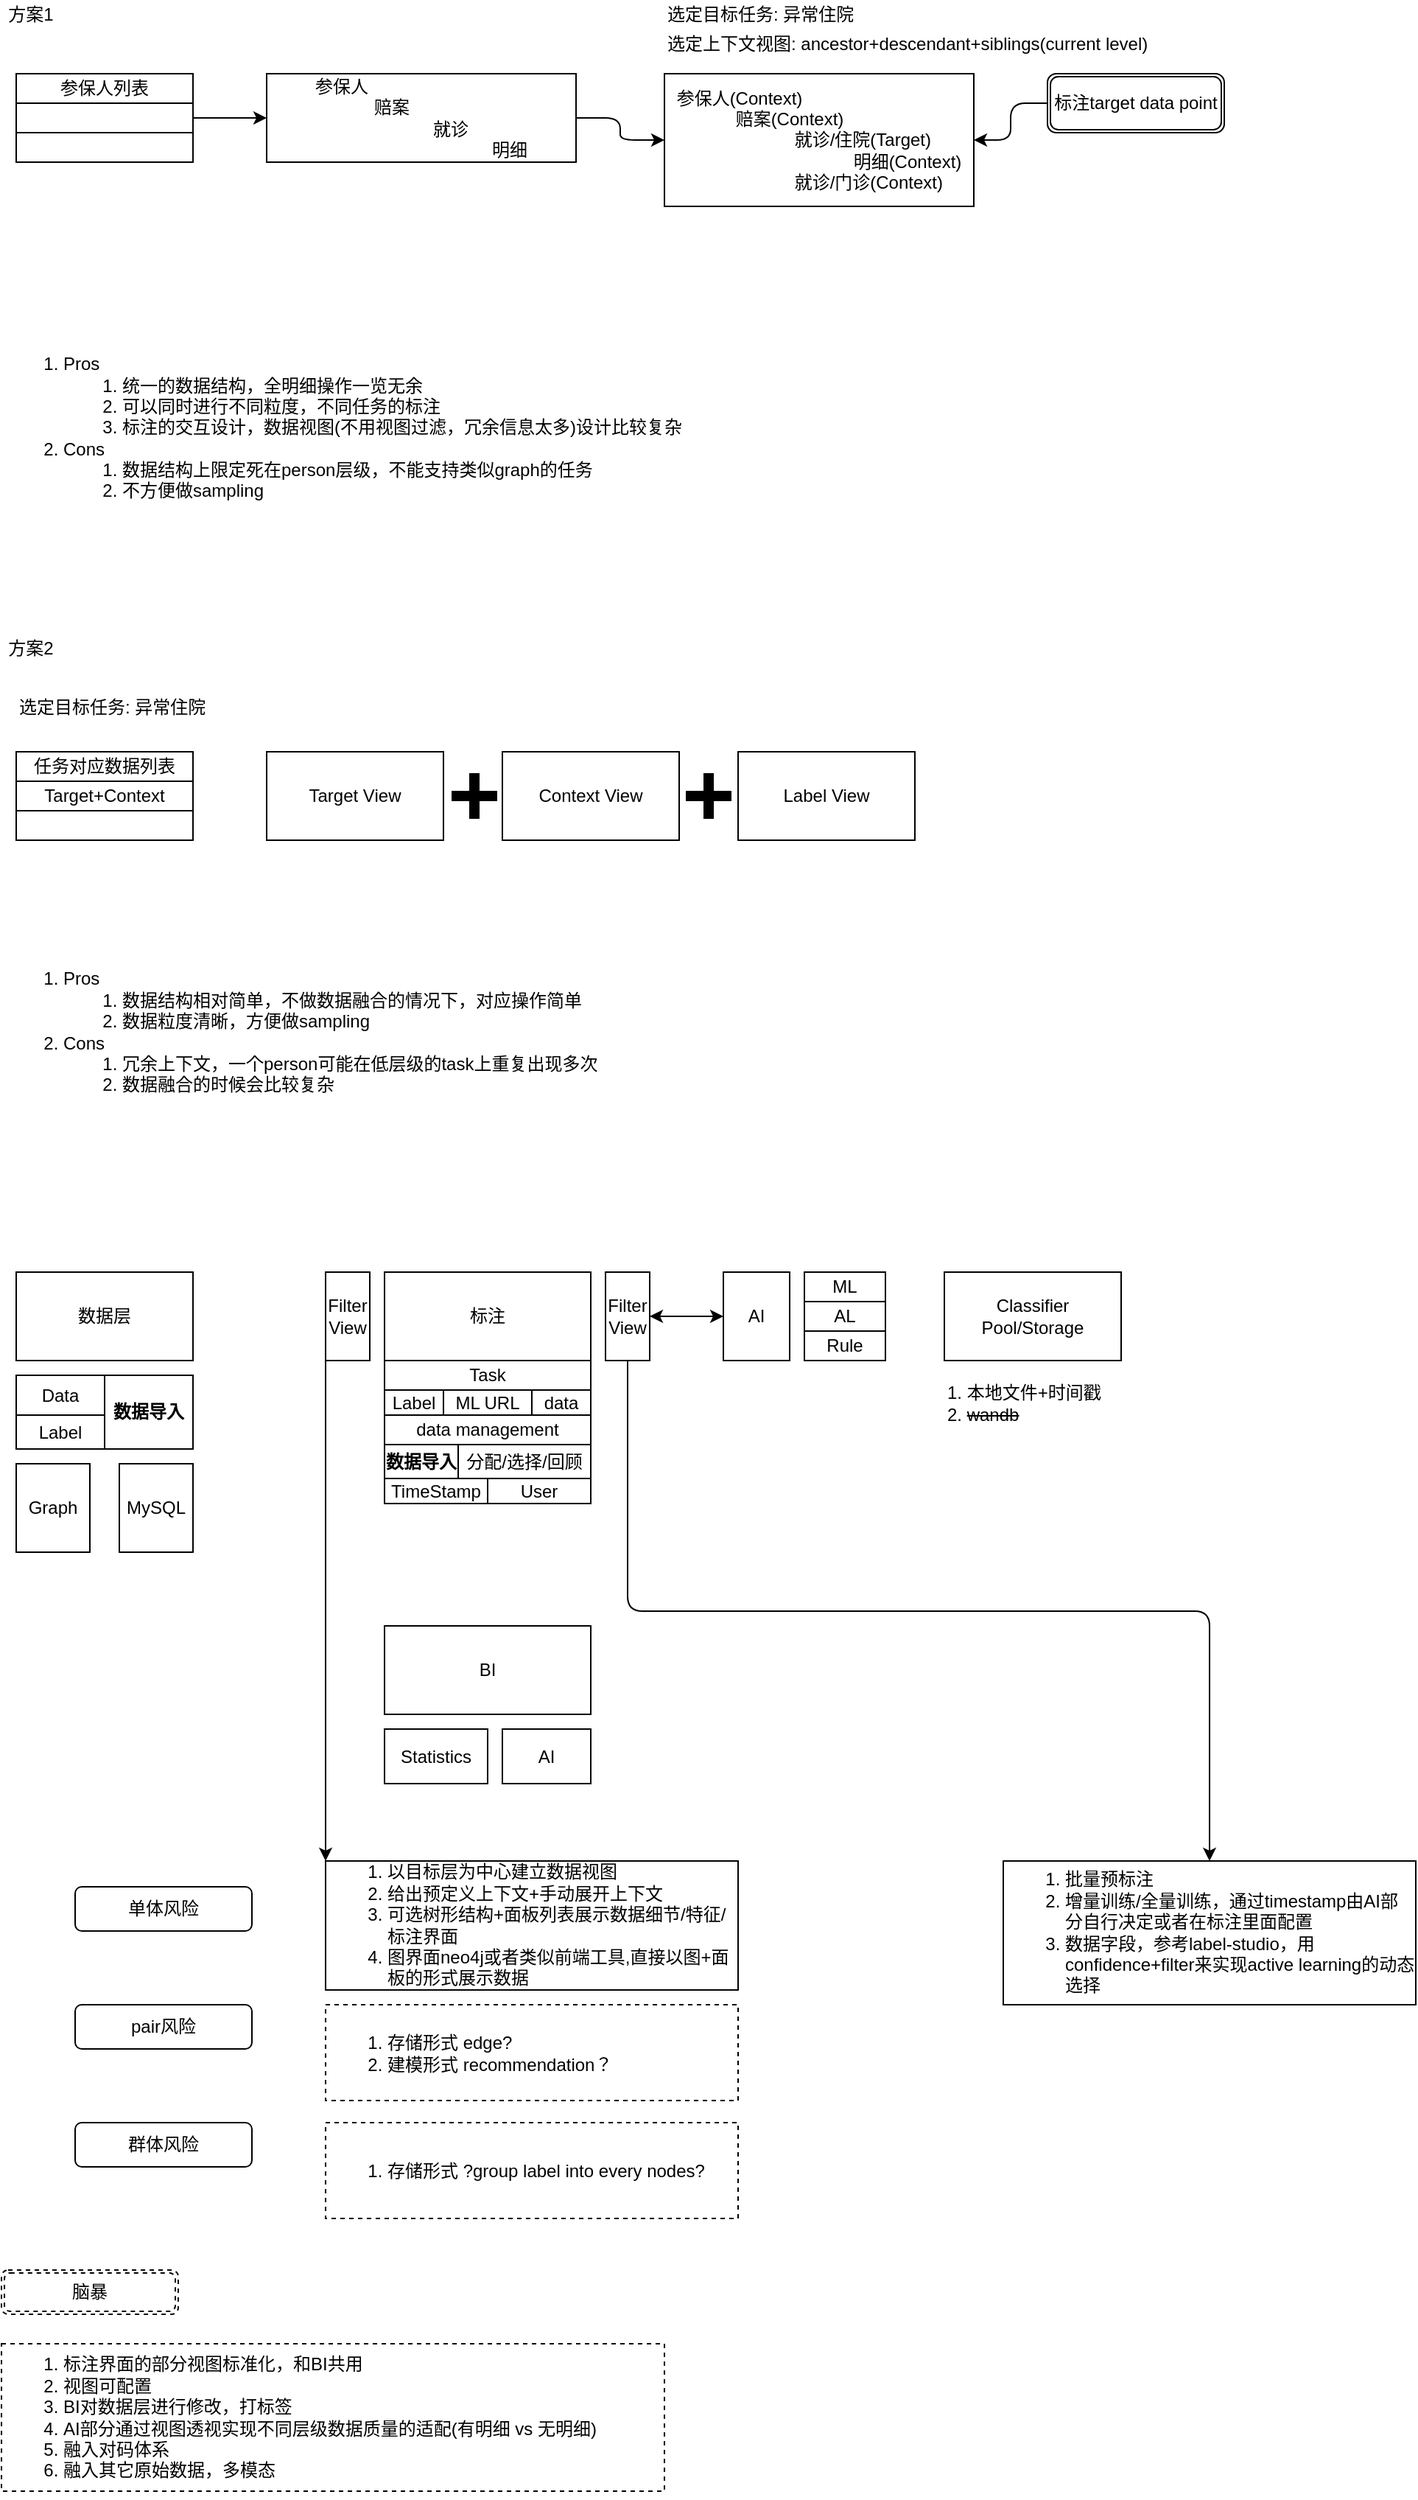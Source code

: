 <mxfile version="14.6.13" type="github">
  <diagram id="nuQsLSKCX1yVviRM6mYH" name="Page-1">
    <mxGraphModel dx="1005" dy="875" grid="1" gridSize="10" guides="1" tooltips="1" connect="1" arrows="1" fold="1" page="1" pageScale="1" pageWidth="850" pageHeight="1100" math="0" shadow="0">
      <root>
        <mxCell id="0" />
        <mxCell id="1" parent="0" />
        <mxCell id="ITm9v_sGWqswMa6FpneH-1" value="方案1" style="text;html=1;strokeColor=none;fillColor=none;align=center;verticalAlign=middle;whiteSpace=wrap;rounded=0;" vertex="1" parent="1">
          <mxGeometry x="60" y="110" width="40" height="20" as="geometry" />
        </mxCell>
        <mxCell id="ITm9v_sGWqswMa6FpneH-2" value="参保人列表" style="rounded=0;whiteSpace=wrap;html=1;" vertex="1" parent="1">
          <mxGeometry x="70" y="160" width="120" height="20" as="geometry" />
        </mxCell>
        <mxCell id="ITm9v_sGWqswMa6FpneH-3" value="" style="rounded=0;whiteSpace=wrap;html=1;" vertex="1" parent="1">
          <mxGeometry x="70" y="180" width="120" height="20" as="geometry" />
        </mxCell>
        <mxCell id="ITm9v_sGWqswMa6FpneH-4" value="" style="rounded=0;whiteSpace=wrap;html=1;" vertex="1" parent="1">
          <mxGeometry x="70" y="200" width="120" height="20" as="geometry" />
        </mxCell>
        <mxCell id="ITm9v_sGWqswMa6FpneH-5" value="&lt;div style=&quot;text-align: left&quot;&gt;&lt;span&gt;参保人&lt;/span&gt;&lt;/div&gt;&lt;blockquote style=&quot;margin: 0 0 0 40px ; border: none ; padding: 0px&quot;&gt;&lt;span&gt;&lt;div style=&quot;text-align: left&quot;&gt;&lt;span&gt;赔案&lt;/span&gt;&lt;/div&gt;&lt;/span&gt;&lt;/blockquote&gt;&lt;blockquote style=&quot;margin: 0 0 0 40px ; border: none ; padding: 0px&quot;&gt;&lt;blockquote style=&quot;margin: 0 0 0 40px ; border: none ; padding: 0px&quot;&gt;&lt;span&gt;&lt;div style=&quot;text-align: left&quot;&gt;&lt;span&gt;就诊&lt;/span&gt;&lt;/div&gt;&lt;/span&gt;&lt;/blockquote&gt;&lt;/blockquote&gt;&lt;blockquote style=&quot;margin: 0 0 0 40px ; border: none ; padding: 0px&quot;&gt;&lt;blockquote style=&quot;margin: 0 0 0 40px ; border: none ; padding: 0px&quot;&gt;&lt;blockquote style=&quot;margin: 0 0 0 40px ; border: none ; padding: 0px&quot;&gt;&lt;span&gt;&lt;div style=&quot;text-align: left&quot;&gt;明细&lt;/div&gt;&lt;/span&gt;&lt;/blockquote&gt;&lt;/blockquote&gt;&lt;/blockquote&gt;" style="rounded=0;whiteSpace=wrap;html=1;" vertex="1" parent="1">
          <mxGeometry x="240" y="160" width="210" height="60" as="geometry" />
        </mxCell>
        <mxCell id="ITm9v_sGWqswMa6FpneH-6" value="" style="endArrow=classic;html=1;exitX=1;exitY=0.5;exitDx=0;exitDy=0;entryX=0;entryY=0.5;entryDx=0;entryDy=0;" edge="1" parent="1" source="ITm9v_sGWqswMa6FpneH-3" target="ITm9v_sGWqswMa6FpneH-5">
          <mxGeometry width="50" height="50" relative="1" as="geometry">
            <mxPoint x="380" y="440" as="sourcePoint" />
            <mxPoint x="430" y="390" as="targetPoint" />
          </mxGeometry>
        </mxCell>
        <mxCell id="ITm9v_sGWqswMa6FpneH-9" value="&lt;div style=&quot;text-align: left&quot;&gt;&lt;span&gt;参保人(Context)&lt;/span&gt;&lt;/div&gt;&lt;blockquote style=&quot;margin: 0 0 0 40px ; border: none ; padding: 0px&quot;&gt;&lt;span&gt;&lt;div style=&quot;text-align: left&quot;&gt;&lt;span&gt;赔案(Context)&lt;/span&gt;&lt;/div&gt;&lt;/span&gt;&lt;/blockquote&gt;&lt;blockquote style=&quot;margin: 0 0 0 40px ; border: none ; padding: 0px&quot;&gt;&lt;blockquote style=&quot;margin: 0 0 0 40px ; border: none ; padding: 0px&quot;&gt;&lt;span&gt;&lt;div style=&quot;text-align: left&quot;&gt;&lt;span&gt;就诊/住院(Target)&lt;/span&gt;&lt;/div&gt;&lt;/span&gt;&lt;/blockquote&gt;&lt;/blockquote&gt;&lt;blockquote style=&quot;margin: 0 0 0 40px ; border: none ; padding: 0px&quot;&gt;&lt;blockquote style=&quot;margin: 0 0 0 40px ; border: none ; padding: 0px&quot;&gt;&lt;blockquote style=&quot;margin: 0 0 0 40px ; border: none ; padding: 0px&quot;&gt;&lt;span&gt;&lt;div style=&quot;text-align: left&quot;&gt;明细(Context)&lt;/div&gt;&lt;/span&gt;&lt;/blockquote&gt;&lt;/blockquote&gt;&lt;/blockquote&gt;&lt;blockquote style=&quot;margin: 0 0 0 40px ; border: none ; padding: 0px&quot;&gt;&lt;blockquote style=&quot;margin: 0 0 0 40px ; border: none ; padding: 0px&quot;&gt;&lt;div style=&quot;text-align: left&quot;&gt;&lt;span&gt;就诊/门诊(Context)&lt;/span&gt;&lt;/div&gt;&lt;/blockquote&gt;&lt;/blockquote&gt;" style="rounded=0;whiteSpace=wrap;html=1;" vertex="1" parent="1">
          <mxGeometry x="510" y="160" width="210" height="90" as="geometry" />
        </mxCell>
        <mxCell id="ITm9v_sGWqswMa6FpneH-11" value="选定目标任务: 异常住院" style="text;html=1;strokeColor=none;fillColor=none;align=left;verticalAlign=middle;whiteSpace=wrap;rounded=0;" vertex="1" parent="1">
          <mxGeometry x="510" y="110" width="170" height="20" as="geometry" />
        </mxCell>
        <mxCell id="ITm9v_sGWqswMa6FpneH-12" value="选定上下文视图: ancestor+descendant+siblings(current level)" style="text;html=1;strokeColor=none;fillColor=none;align=left;verticalAlign=middle;whiteSpace=wrap;rounded=0;" vertex="1" parent="1">
          <mxGeometry x="510" y="130" width="360" height="20" as="geometry" />
        </mxCell>
        <mxCell id="ITm9v_sGWqswMa6FpneH-13" value="" style="edgeStyle=elbowEdgeStyle;elbow=horizontal;endArrow=classic;html=1;entryX=0;entryY=0.5;entryDx=0;entryDy=0;exitX=1;exitY=0.5;exitDx=0;exitDy=0;" edge="1" parent="1" source="ITm9v_sGWqswMa6FpneH-5" target="ITm9v_sGWqswMa6FpneH-9">
          <mxGeometry width="50" height="50" relative="1" as="geometry">
            <mxPoint x="410" y="180" as="sourcePoint" />
            <mxPoint x="460" y="130" as="targetPoint" />
          </mxGeometry>
        </mxCell>
        <mxCell id="ITm9v_sGWqswMa6FpneH-14" value="标注target data point" style="shape=ext;double=1;rounded=1;whiteSpace=wrap;html=1;align=center;" vertex="1" parent="1">
          <mxGeometry x="770" y="160" width="120" height="40" as="geometry" />
        </mxCell>
        <mxCell id="ITm9v_sGWqswMa6FpneH-15" value="方案2" style="text;html=1;strokeColor=none;fillColor=none;align=center;verticalAlign=middle;whiteSpace=wrap;rounded=0;" vertex="1" parent="1">
          <mxGeometry x="60" y="540" width="40" height="20" as="geometry" />
        </mxCell>
        <mxCell id="ITm9v_sGWqswMa6FpneH-16" value="选定目标任务: 异常住院" style="text;html=1;strokeColor=none;fillColor=none;align=left;verticalAlign=middle;whiteSpace=wrap;rounded=0;" vertex="1" parent="1">
          <mxGeometry x="70" y="580" width="170" height="20" as="geometry" />
        </mxCell>
        <mxCell id="ITm9v_sGWqswMa6FpneH-18" value="任务对应数据列表" style="rounded=0;whiteSpace=wrap;html=1;" vertex="1" parent="1">
          <mxGeometry x="70" y="620" width="120" height="20" as="geometry" />
        </mxCell>
        <mxCell id="ITm9v_sGWqswMa6FpneH-19" value="Target+Context" style="rounded=0;whiteSpace=wrap;html=1;" vertex="1" parent="1">
          <mxGeometry x="70" y="640" width="120" height="20" as="geometry" />
        </mxCell>
        <mxCell id="ITm9v_sGWqswMa6FpneH-20" value="" style="rounded=0;whiteSpace=wrap;html=1;" vertex="1" parent="1">
          <mxGeometry x="70" y="660" width="120" height="20" as="geometry" />
        </mxCell>
        <mxCell id="ITm9v_sGWqswMa6FpneH-21" value="Target View" style="rounded=0;whiteSpace=wrap;html=1;align=center;" vertex="1" parent="1">
          <mxGeometry x="240" y="620" width="120" height="60" as="geometry" />
        </mxCell>
        <mxCell id="ITm9v_sGWqswMa6FpneH-22" value="Context View" style="rounded=0;whiteSpace=wrap;html=1;align=center;" vertex="1" parent="1">
          <mxGeometry x="400" y="620" width="120" height="60" as="geometry" />
        </mxCell>
        <mxCell id="ITm9v_sGWqswMa6FpneH-23" value="" style="shape=cross;whiteSpace=wrap;html=1;align=left;labelBackgroundColor=#000000;labelBorderColor=#000000;fillColor=#000000;" vertex="1" parent="1">
          <mxGeometry x="366" y="635" width="30" height="30" as="geometry" />
        </mxCell>
        <mxCell id="ITm9v_sGWqswMa6FpneH-27" value="" style="edgeStyle=elbowEdgeStyle;elbow=horizontal;endArrow=classic;html=1;exitX=0;exitY=0.5;exitDx=0;exitDy=0;" edge="1" parent="1" source="ITm9v_sGWqswMa6FpneH-14" target="ITm9v_sGWqswMa6FpneH-9">
          <mxGeometry width="50" height="50" relative="1" as="geometry">
            <mxPoint x="410" y="360" as="sourcePoint" />
            <mxPoint x="460" y="310" as="targetPoint" />
          </mxGeometry>
        </mxCell>
        <mxCell id="ITm9v_sGWqswMa6FpneH-29" value="Label View" style="rounded=0;whiteSpace=wrap;html=1;align=center;" vertex="1" parent="1">
          <mxGeometry x="560" y="620" width="120" height="60" as="geometry" />
        </mxCell>
        <mxCell id="ITm9v_sGWqswMa6FpneH-31" value="" style="shape=cross;whiteSpace=wrap;html=1;align=left;labelBackgroundColor=#000000;labelBorderColor=#000000;fillColor=#000000;" vertex="1" parent="1">
          <mxGeometry x="525" y="635" width="30" height="30" as="geometry" />
        </mxCell>
        <mxCell id="ITm9v_sGWqswMa6FpneH-32" value="&lt;ol&gt;&lt;li&gt;Pros&lt;/li&gt;&lt;ol&gt;&lt;li&gt;数据结构相对简单，不做数据融合的情况下，对应操作简单&lt;/li&gt;&lt;li&gt;数据粒度清晰，方便做sampling&lt;/li&gt;&lt;/ol&gt;&lt;li&gt;Cons&lt;/li&gt;&lt;ol&gt;&lt;li&gt;冗余上下文，一个person可能在低层级的task上重复出现多次&lt;/li&gt;&lt;li&gt;数据融合的时候会比较复杂&lt;/li&gt;&lt;/ol&gt;&lt;/ol&gt;" style="text;html=1;strokeColor=none;fillColor=none;align=left;verticalAlign=middle;whiteSpace=wrap;rounded=0;labelBackgroundColor=none;" vertex="1" parent="1">
          <mxGeometry x="60" y="710" width="420" height="200" as="geometry" />
        </mxCell>
        <mxCell id="ITm9v_sGWqswMa6FpneH-33" value="&lt;ol&gt;&lt;li&gt;Pros&lt;/li&gt;&lt;ol&gt;&lt;li&gt;统一的数据结构，全明细操作一览无余&lt;/li&gt;&lt;li&gt;可以同时进行不同粒度，不同任务的标注&lt;/li&gt;&lt;li&gt;标注的交互设计，数据视图(不用视图过滤，冗余信息太多)设计比较复杂&lt;/li&gt;&lt;/ol&gt;&lt;li&gt;Cons&lt;/li&gt;&lt;ol&gt;&lt;li&gt;数据结构上限定死在person层级，不能支持类似graph的任务&lt;/li&gt;&lt;li&gt;不方便做sampling&lt;/li&gt;&lt;/ol&gt;&lt;/ol&gt;" style="text;html=1;strokeColor=none;fillColor=none;align=left;verticalAlign=middle;whiteSpace=wrap;rounded=0;labelBackgroundColor=none;" vertex="1" parent="1">
          <mxGeometry x="60" y="300" width="490" height="200" as="geometry" />
        </mxCell>
        <mxCell id="ITm9v_sGWqswMa6FpneH-34" value="数据层" style="rounded=0;whiteSpace=wrap;html=1;labelBackgroundColor=none;align=center;" vertex="1" parent="1">
          <mxGeometry x="70" y="973" width="120" height="60" as="geometry" />
        </mxCell>
        <mxCell id="ITm9v_sGWqswMa6FpneH-35" value="标注" style="rounded=0;whiteSpace=wrap;html=1;labelBackgroundColor=none;align=center;" vertex="1" parent="1">
          <mxGeometry x="320" y="973" width="140" height="60" as="geometry" />
        </mxCell>
        <mxCell id="ITm9v_sGWqswMa6FpneH-36" value="AI" style="rounded=0;whiteSpace=wrap;html=1;labelBackgroundColor=none;align=center;" vertex="1" parent="1">
          <mxGeometry x="550" y="973" width="45" height="60" as="geometry" />
        </mxCell>
        <mxCell id="ITm9v_sGWqswMa6FpneH-37" value="Classifier Pool/Storage" style="rounded=0;whiteSpace=wrap;html=1;labelBackgroundColor=none;align=center;" vertex="1" parent="1">
          <mxGeometry x="700" y="973" width="120" height="60" as="geometry" />
        </mxCell>
        <mxCell id="ITm9v_sGWqswMa6FpneH-38" value="Graph" style="rounded=0;whiteSpace=wrap;html=1;labelBackgroundColor=none;align=center;" vertex="1" parent="1">
          <mxGeometry x="70" y="1103" width="50" height="60" as="geometry" />
        </mxCell>
        <mxCell id="ITm9v_sGWqswMa6FpneH-39" value="MySQL" style="rounded=0;whiteSpace=wrap;html=1;labelBackgroundColor=none;align=center;" vertex="1" parent="1">
          <mxGeometry x="140" y="1103" width="50" height="60" as="geometry" />
        </mxCell>
        <mxCell id="ITm9v_sGWqswMa6FpneH-40" value="Data" style="rounded=0;whiteSpace=wrap;html=1;labelBackgroundColor=none;align=center;fillColor=none;" vertex="1" parent="1">
          <mxGeometry x="70" y="1043" width="60" height="27" as="geometry" />
        </mxCell>
        <mxCell id="ITm9v_sGWqswMa6FpneH-41" value="Label" style="rounded=0;whiteSpace=wrap;html=1;labelBackgroundColor=none;align=center;fillColor=none;" vertex="1" parent="1">
          <mxGeometry x="70" y="1070" width="60" height="23" as="geometry" />
        </mxCell>
        <mxCell id="ITm9v_sGWqswMa6FpneH-42" value="Task" style="rounded=0;whiteSpace=wrap;html=1;labelBackgroundColor=none;align=center;fillColor=none;fontStyle=0" vertex="1" parent="1">
          <mxGeometry x="320" y="1033" width="140" height="20" as="geometry" />
        </mxCell>
        <mxCell id="ITm9v_sGWqswMa6FpneH-43" value="User" style="rounded=0;whiteSpace=wrap;html=1;labelBackgroundColor=none;align=center;fillColor=none;" vertex="1" parent="1">
          <mxGeometry x="390" y="1113" width="70" height="17" as="geometry" />
        </mxCell>
        <mxCell id="ITm9v_sGWqswMa6FpneH-44" value="Filter&lt;br&gt;View" style="rounded=0;whiteSpace=wrap;html=1;labelBackgroundColor=none;align=center;fillColor=none;" vertex="1" parent="1">
          <mxGeometry x="280" y="973" width="30" height="60" as="geometry" />
        </mxCell>
        <mxCell id="ITm9v_sGWqswMa6FpneH-45" value="Filter&lt;br&gt;View" style="rounded=0;whiteSpace=wrap;html=1;labelBackgroundColor=none;align=center;fillColor=none;" vertex="1" parent="1">
          <mxGeometry x="470" y="973" width="30" height="60" as="geometry" />
        </mxCell>
        <mxCell id="ITm9v_sGWqswMa6FpneH-46" value="Label" style="rounded=0;whiteSpace=wrap;html=1;labelBackgroundColor=none;align=center;fillColor=none;" vertex="1" parent="1">
          <mxGeometry x="320" y="1053" width="40" height="17" as="geometry" />
        </mxCell>
        <mxCell id="ITm9v_sGWqswMa6FpneH-47" value="TimeStamp" style="rounded=0;whiteSpace=wrap;html=1;labelBackgroundColor=none;align=center;fillColor=none;" vertex="1" parent="1">
          <mxGeometry x="320" y="1113" width="70" height="17" as="geometry" />
        </mxCell>
        <mxCell id="ITm9v_sGWqswMa6FpneH-48" value="BI" style="rounded=0;whiteSpace=wrap;html=1;labelBackgroundColor=none;align=center;" vertex="1" parent="1">
          <mxGeometry x="320" y="1213" width="140" height="60" as="geometry" />
        </mxCell>
        <mxCell id="ITm9v_sGWqswMa6FpneH-49" value="ML" style="rounded=0;whiteSpace=wrap;html=1;labelBackgroundColor=none;align=center;fillColor=none;" vertex="1" parent="1">
          <mxGeometry x="605" y="973" width="55" height="20" as="geometry" />
        </mxCell>
        <mxCell id="ITm9v_sGWqswMa6FpneH-50" value="AL" style="rounded=0;whiteSpace=wrap;html=1;labelBackgroundColor=none;align=center;fillColor=none;" vertex="1" parent="1">
          <mxGeometry x="605" y="993" width="55" height="20" as="geometry" />
        </mxCell>
        <mxCell id="ITm9v_sGWqswMa6FpneH-51" value="Rule" style="rounded=0;whiteSpace=wrap;html=1;labelBackgroundColor=none;align=center;fillColor=none;" vertex="1" parent="1">
          <mxGeometry x="605" y="1013" width="55" height="20" as="geometry" />
        </mxCell>
        <mxCell id="ITm9v_sGWqswMa6FpneH-52" value="Statistics" style="rounded=0;whiteSpace=wrap;html=1;labelBackgroundColor=none;align=center;fillColor=none;" vertex="1" parent="1">
          <mxGeometry x="320" y="1283" width="70" height="37" as="geometry" />
        </mxCell>
        <mxCell id="ITm9v_sGWqswMa6FpneH-53" value="AI" style="rounded=0;whiteSpace=wrap;html=1;labelBackgroundColor=none;align=center;fillColor=none;" vertex="1" parent="1">
          <mxGeometry x="400" y="1283" width="60" height="37" as="geometry" />
        </mxCell>
        <mxCell id="ITm9v_sGWqswMa6FpneH-58" value="" style="endArrow=classic;startArrow=classic;html=1;entryX=0;entryY=0.5;entryDx=0;entryDy=0;entryPerimeter=0;exitX=1;exitY=0.5;exitDx=0;exitDy=0;" edge="1" parent="1" source="ITm9v_sGWqswMa6FpneH-45" target="ITm9v_sGWqswMa6FpneH-36">
          <mxGeometry width="50" height="50" relative="1" as="geometry">
            <mxPoint x="440" y="1113" as="sourcePoint" />
            <mxPoint x="490" y="1063" as="targetPoint" />
          </mxGeometry>
        </mxCell>
        <mxCell id="ITm9v_sGWqswMa6FpneH-66" value="单体风险" style="rounded=1;whiteSpace=wrap;html=1;labelBackgroundColor=none;fillColor=none;align=center;" vertex="1" parent="1">
          <mxGeometry x="110" y="1390" width="120" height="30" as="geometry" />
        </mxCell>
        <mxCell id="ITm9v_sGWqswMa6FpneH-67" value="pair风险" style="rounded=1;whiteSpace=wrap;html=1;labelBackgroundColor=none;fillColor=none;align=center;" vertex="1" parent="1">
          <mxGeometry x="110" y="1470" width="120" height="30" as="geometry" />
        </mxCell>
        <mxCell id="ITm9v_sGWqswMa6FpneH-68" value="群体风险" style="rounded=1;whiteSpace=wrap;html=1;labelBackgroundColor=none;fillColor=none;align=center;" vertex="1" parent="1">
          <mxGeometry x="110" y="1550" width="120" height="30" as="geometry" />
        </mxCell>
        <mxCell id="ITm9v_sGWqswMa6FpneH-69" value="&lt;ol&gt;&lt;li&gt;以目标层为中心建立数据视图&lt;/li&gt;&lt;li&gt;给出预定义上下文+手动展开上下文&lt;/li&gt;&lt;li&gt;可选树形结构+面板列表展示数据细节/特征/标注界面&lt;/li&gt;&lt;li&gt;图界面neo4j或者类似前端工具,直接以图+面板的形式展示数据&lt;/li&gt;&lt;/ol&gt;" style="text;html=1;fillColor=none;align=left;verticalAlign=middle;whiteSpace=wrap;rounded=0;labelBackgroundColor=none;strokeColor=#000000;" vertex="1" parent="1">
          <mxGeometry x="280" y="1372.5" width="280" height="87.5" as="geometry" />
        </mxCell>
        <mxCell id="ITm9v_sGWqswMa6FpneH-70" value="" style="endArrow=classic;html=1;exitX=0;exitY=1;exitDx=0;exitDy=0;entryX=0;entryY=0;entryDx=0;entryDy=0;" edge="1" parent="1" source="ITm9v_sGWqswMa6FpneH-44" target="ITm9v_sGWqswMa6FpneH-69">
          <mxGeometry width="50" height="50" relative="1" as="geometry">
            <mxPoint x="420" y="1350" as="sourcePoint" />
            <mxPoint x="288" y="1380" as="targetPoint" />
          </mxGeometry>
        </mxCell>
        <mxCell id="ITm9v_sGWqswMa6FpneH-71" value="&lt;ol&gt;&lt;li&gt;批量预标注&lt;/li&gt;&lt;li&gt;增量训练/全量训练，通过timestamp由AI部分自行决定或者在标注里面配置&lt;/li&gt;&lt;li&gt;数据字段，参考label-studio，用confidence+filter来实现active learning的动态选择&lt;/li&gt;&lt;/ol&gt;" style="text;html=1;fillColor=none;align=left;verticalAlign=middle;whiteSpace=wrap;rounded=0;labelBackgroundColor=none;strokeColor=#000000;" vertex="1" parent="1">
          <mxGeometry x="740" y="1372.5" width="280" height="97.5" as="geometry" />
        </mxCell>
        <mxCell id="ITm9v_sGWqswMa6FpneH-72" value="" style="edgeStyle=elbowEdgeStyle;elbow=vertical;endArrow=classic;html=1;exitX=0.5;exitY=1;exitDx=0;exitDy=0;" edge="1" parent="1" source="ITm9v_sGWqswMa6FpneH-45" target="ITm9v_sGWqswMa6FpneH-71">
          <mxGeometry width="50" height="50" relative="1" as="geometry">
            <mxPoint x="420" y="1350" as="sourcePoint" />
            <mxPoint x="470" y="1300" as="targetPoint" />
          </mxGeometry>
        </mxCell>
        <mxCell id="ITm9v_sGWqswMa6FpneH-73" value="&lt;ol&gt;&lt;li&gt;存储形式 edge?&lt;/li&gt;&lt;li&gt;建模形式 recommendation？&lt;/li&gt;&lt;/ol&gt;" style="text;html=1;fillColor=none;align=left;verticalAlign=middle;whiteSpace=wrap;rounded=0;labelBackgroundColor=none;strokeColor=#000000;dashed=1;" vertex="1" parent="1">
          <mxGeometry x="280" y="1470" width="280" height="65" as="geometry" />
        </mxCell>
        <mxCell id="ITm9v_sGWqswMa6FpneH-74" value="&lt;ol&gt;&lt;li&gt;存储形式 ?group label into every nodes?&lt;/li&gt;&lt;/ol&gt;" style="text;html=1;fillColor=none;align=left;verticalAlign=middle;whiteSpace=wrap;rounded=0;labelBackgroundColor=none;strokeColor=#000000;dashed=1;" vertex="1" parent="1">
          <mxGeometry x="280" y="1550" width="280" height="65" as="geometry" />
        </mxCell>
        <mxCell id="ITm9v_sGWqswMa6FpneH-76" value="脑暴" style="shape=ext;double=1;rounded=1;whiteSpace=wrap;html=1;dashed=1;labelBackgroundColor=none;strokeColor=#000000;fillColor=none;align=center;" vertex="1" parent="1">
          <mxGeometry x="60" y="1650" width="120" height="30" as="geometry" />
        </mxCell>
        <mxCell id="ITm9v_sGWqswMa6FpneH-77" value="&lt;ol&gt;&lt;li&gt;标注界面的部分视图标准化，和BI共用&lt;/li&gt;&lt;li&gt;视图可配置&lt;br&gt;&lt;/li&gt;&lt;li&gt;BI对数据层进行修改，打标签&lt;/li&gt;&lt;li&gt;AI部分通过视图透视实现不同层级数据质量的适配(有明细 vs 无明细)&lt;/li&gt;&lt;li&gt;融入对码体系&lt;/li&gt;&lt;li&gt;融入其它原始数据，多模态&lt;/li&gt;&lt;/ol&gt;" style="text;html=1;fillColor=none;align=left;verticalAlign=middle;whiteSpace=wrap;rounded=0;labelBackgroundColor=none;strokeColor=#000000;dashed=1;" vertex="1" parent="1">
          <mxGeometry x="60" y="1700" width="450" height="100" as="geometry" />
        </mxCell>
        <mxCell id="ITm9v_sGWqswMa6FpneH-78" value="1. 本地文件+时间戳&lt;br&gt;2. &lt;strike&gt;wandb&lt;/strike&gt;" style="text;html=1;strokeColor=none;fillColor=none;align=left;verticalAlign=middle;whiteSpace=wrap;rounded=0;dashed=1;labelBackgroundColor=none;" vertex="1" parent="1">
          <mxGeometry x="700" y="1043" width="120" height="37" as="geometry" />
        </mxCell>
        <mxCell id="ITm9v_sGWqswMa6FpneH-79" value="ML URL" style="rounded=0;whiteSpace=wrap;html=1;labelBackgroundColor=none;align=center;fillColor=none;" vertex="1" parent="1">
          <mxGeometry x="360" y="1053" width="60" height="17" as="geometry" />
        </mxCell>
        <mxCell id="ITm9v_sGWqswMa6FpneH-80" value="&lt;b&gt;数据导入&lt;/b&gt;" style="rounded=0;whiteSpace=wrap;html=1;labelBackgroundColor=none;align=center;fillColor=none;" vertex="1" parent="1">
          <mxGeometry x="320" y="1090" width="50" height="23" as="geometry" />
        </mxCell>
        <mxCell id="ITm9v_sGWqswMa6FpneH-81" value="&lt;b&gt;数据导入&lt;/b&gt;" style="rounded=0;whiteSpace=wrap;html=1;labelBackgroundColor=none;align=center;fillColor=none;" vertex="1" parent="1">
          <mxGeometry x="130" y="1043" width="60" height="50" as="geometry" />
        </mxCell>
        <mxCell id="ITm9v_sGWqswMa6FpneH-82" value="data management" style="rounded=0;whiteSpace=wrap;html=1;labelBackgroundColor=none;align=center;fillColor=none;" vertex="1" parent="1">
          <mxGeometry x="320" y="1070" width="140" height="20" as="geometry" />
        </mxCell>
        <mxCell id="ITm9v_sGWqswMa6FpneH-83" value="&lt;span&gt;分配/选择/回顾&lt;/span&gt;" style="rounded=0;whiteSpace=wrap;html=1;labelBackgroundColor=none;align=center;fillColor=none;fontStyle=0" vertex="1" parent="1">
          <mxGeometry x="370" y="1090" width="90" height="23" as="geometry" />
        </mxCell>
        <mxCell id="ITm9v_sGWqswMa6FpneH-84" value="data" style="rounded=0;whiteSpace=wrap;html=1;labelBackgroundColor=none;align=center;fillColor=none;" vertex="1" parent="1">
          <mxGeometry x="420" y="1053" width="40" height="17" as="geometry" />
        </mxCell>
      </root>
    </mxGraphModel>
  </diagram>
</mxfile>
